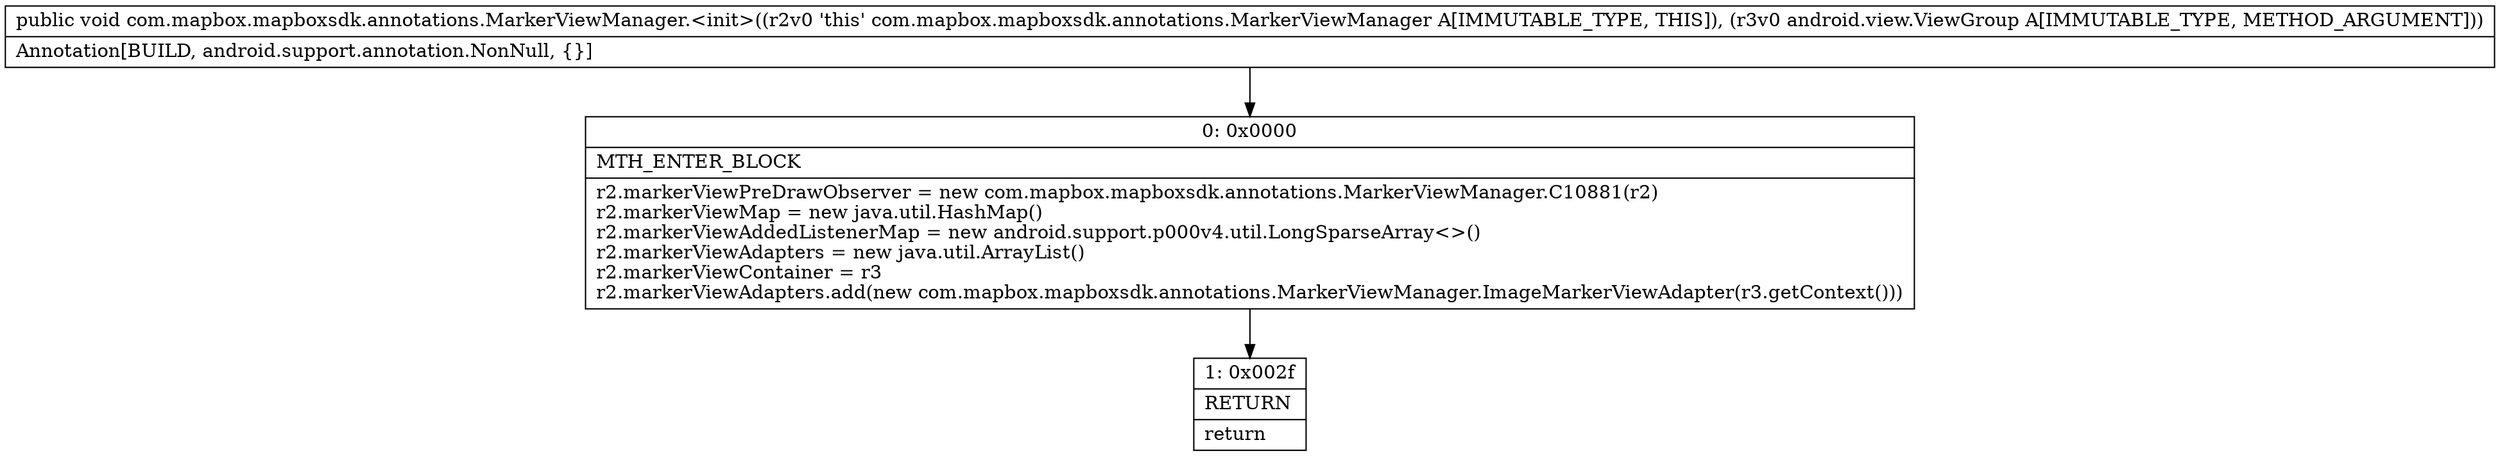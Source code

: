 digraph "CFG forcom.mapbox.mapboxsdk.annotations.MarkerViewManager.\<init\>(Landroid\/view\/ViewGroup;)V" {
Node_0 [shape=record,label="{0\:\ 0x0000|MTH_ENTER_BLOCK\l|r2.markerViewPreDrawObserver = new com.mapbox.mapboxsdk.annotations.MarkerViewManager.C10881(r2)\lr2.markerViewMap = new java.util.HashMap()\lr2.markerViewAddedListenerMap = new android.support.p000v4.util.LongSparseArray\<\>()\lr2.markerViewAdapters = new java.util.ArrayList()\lr2.markerViewContainer = r3\lr2.markerViewAdapters.add(new com.mapbox.mapboxsdk.annotations.MarkerViewManager.ImageMarkerViewAdapter(r3.getContext()))\l}"];
Node_1 [shape=record,label="{1\:\ 0x002f|RETURN\l|return\l}"];
MethodNode[shape=record,label="{public void com.mapbox.mapboxsdk.annotations.MarkerViewManager.\<init\>((r2v0 'this' com.mapbox.mapboxsdk.annotations.MarkerViewManager A[IMMUTABLE_TYPE, THIS]), (r3v0 android.view.ViewGroup A[IMMUTABLE_TYPE, METHOD_ARGUMENT]))  | Annotation[BUILD, android.support.annotation.NonNull, \{\}]\l}"];
MethodNode -> Node_0;
Node_0 -> Node_1;
}

